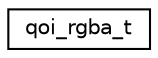 digraph "Graphical Class Hierarchy"
{
 // LATEX_PDF_SIZE
  edge [fontname="Helvetica",fontsize="10",labelfontname="Helvetica",labelfontsize="10"];
  node [fontname="Helvetica",fontsize="10",shape=record];
  rankdir="LR";
  Node0 [label="qoi_rgba_t",height=0.2,width=0.4,color="black", fillcolor="white", style="filled",URL="$d4/d8a/unionqoi__rgba__t.html",tooltip=" "];
}
